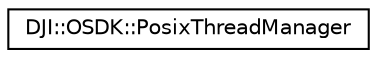 digraph "Graphical Class Hierarchy"
{
 // INTERACTIVE_SVG=YES
 // LATEX_PDF_SIZE
  edge [fontname="Helvetica",fontsize="10",labelfontname="Helvetica",labelfontsize="10"];
  node [fontname="Helvetica",fontsize="10",shape=record];
  rankdir="LR";
  Node0 [label="DJI::OSDK::PosixThreadManager",height=0.2,width=0.4,color="black", fillcolor="white", style="filled",URL="$classDJI_1_1OSDK_1_1PosixThreadManager.html",tooltip="POSIX-Compatible Data Protection and Condition Variables for *NIX platforms."];
}
